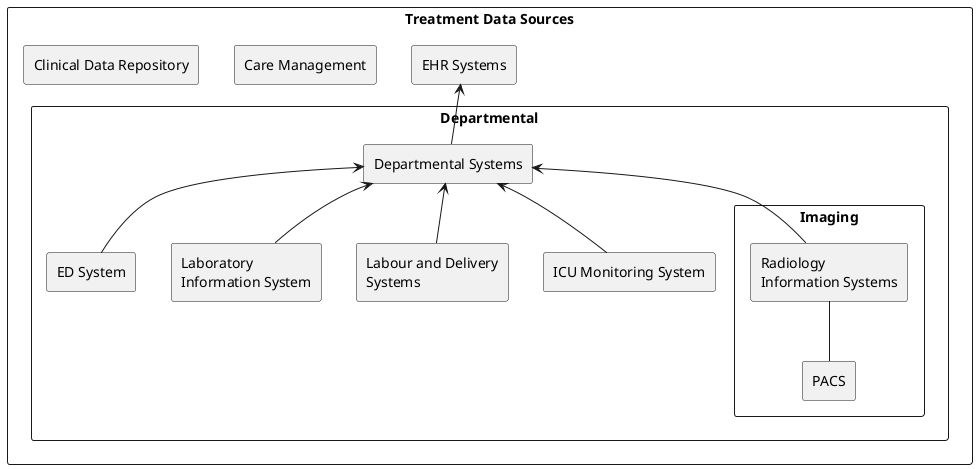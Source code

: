 @startuml
rectangle "Treatment Data Sources" {
    rectangle "Care Management"
    rectangle "Clinical Data Repository"
    rectangle "EHR Systems" as EHR 
    rectangle "Departmental" as Dept {
        rectangle "Departmental Systems" as DS 
        rectangle "ED System" as ED 
        rectangle "Laboratory\nInformation System" as LIS
        LIS -up-> DS
        ED -up-> DS
        rectangle "Imaging" {
            rectangle "Radiology\nInformation Systems" as RIS 
            rectangle "PACS" as PACS 
            PACS -up- RIS
            RIS -up-> DS
        }
        rectangle "Labour and Delivery\nSystems" as LDS 
        rectangle "ICU Monitoring System" as ICU 
        LDS -up-> DS
        ICU -up-> DS 
        DS -up-> EHR
    }
}
@enduml 

